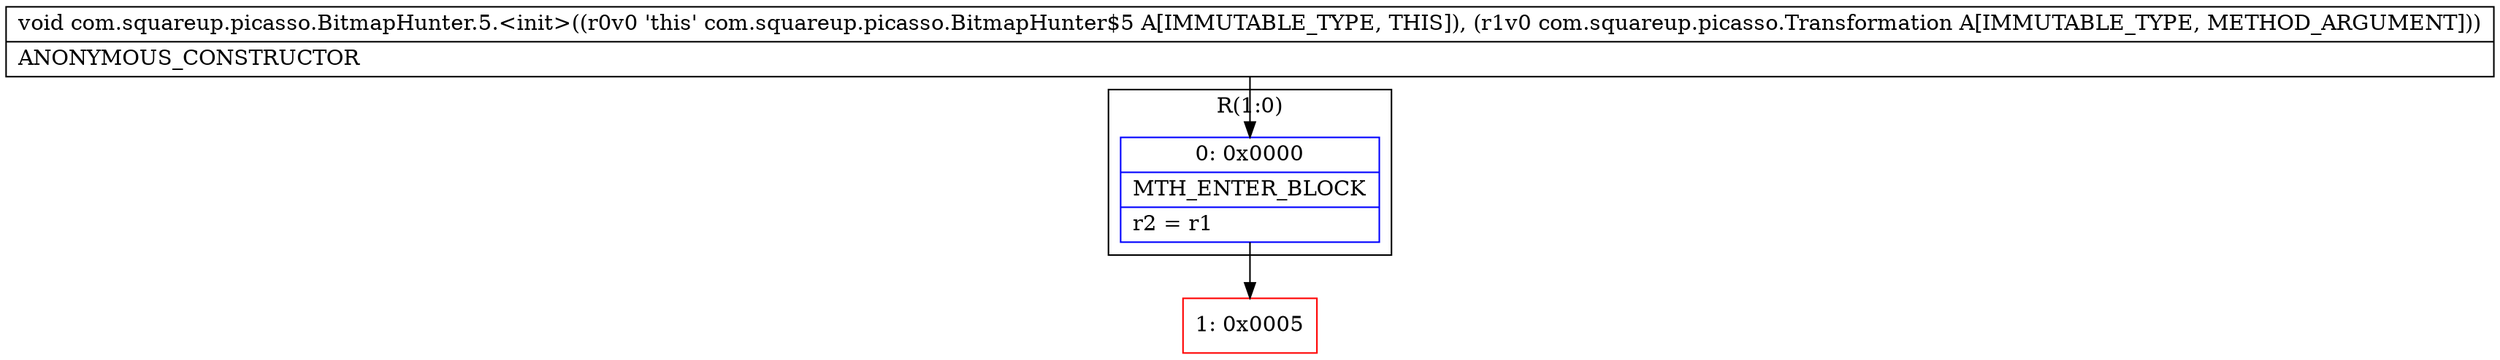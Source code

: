 digraph "CFG forcom.squareup.picasso.BitmapHunter.5.\<init\>(Lcom\/squareup\/picasso\/Transformation;)V" {
subgraph cluster_Region_179080608 {
label = "R(1:0)";
node [shape=record,color=blue];
Node_0 [shape=record,label="{0\:\ 0x0000|MTH_ENTER_BLOCK\l|r2 = r1\l}"];
}
Node_1 [shape=record,color=red,label="{1\:\ 0x0005}"];
MethodNode[shape=record,label="{void com.squareup.picasso.BitmapHunter.5.\<init\>((r0v0 'this' com.squareup.picasso.BitmapHunter$5 A[IMMUTABLE_TYPE, THIS]), (r1v0 com.squareup.picasso.Transformation A[IMMUTABLE_TYPE, METHOD_ARGUMENT]))  | ANONYMOUS_CONSTRUCTOR\l}"];
MethodNode -> Node_0;
Node_0 -> Node_1;
}

